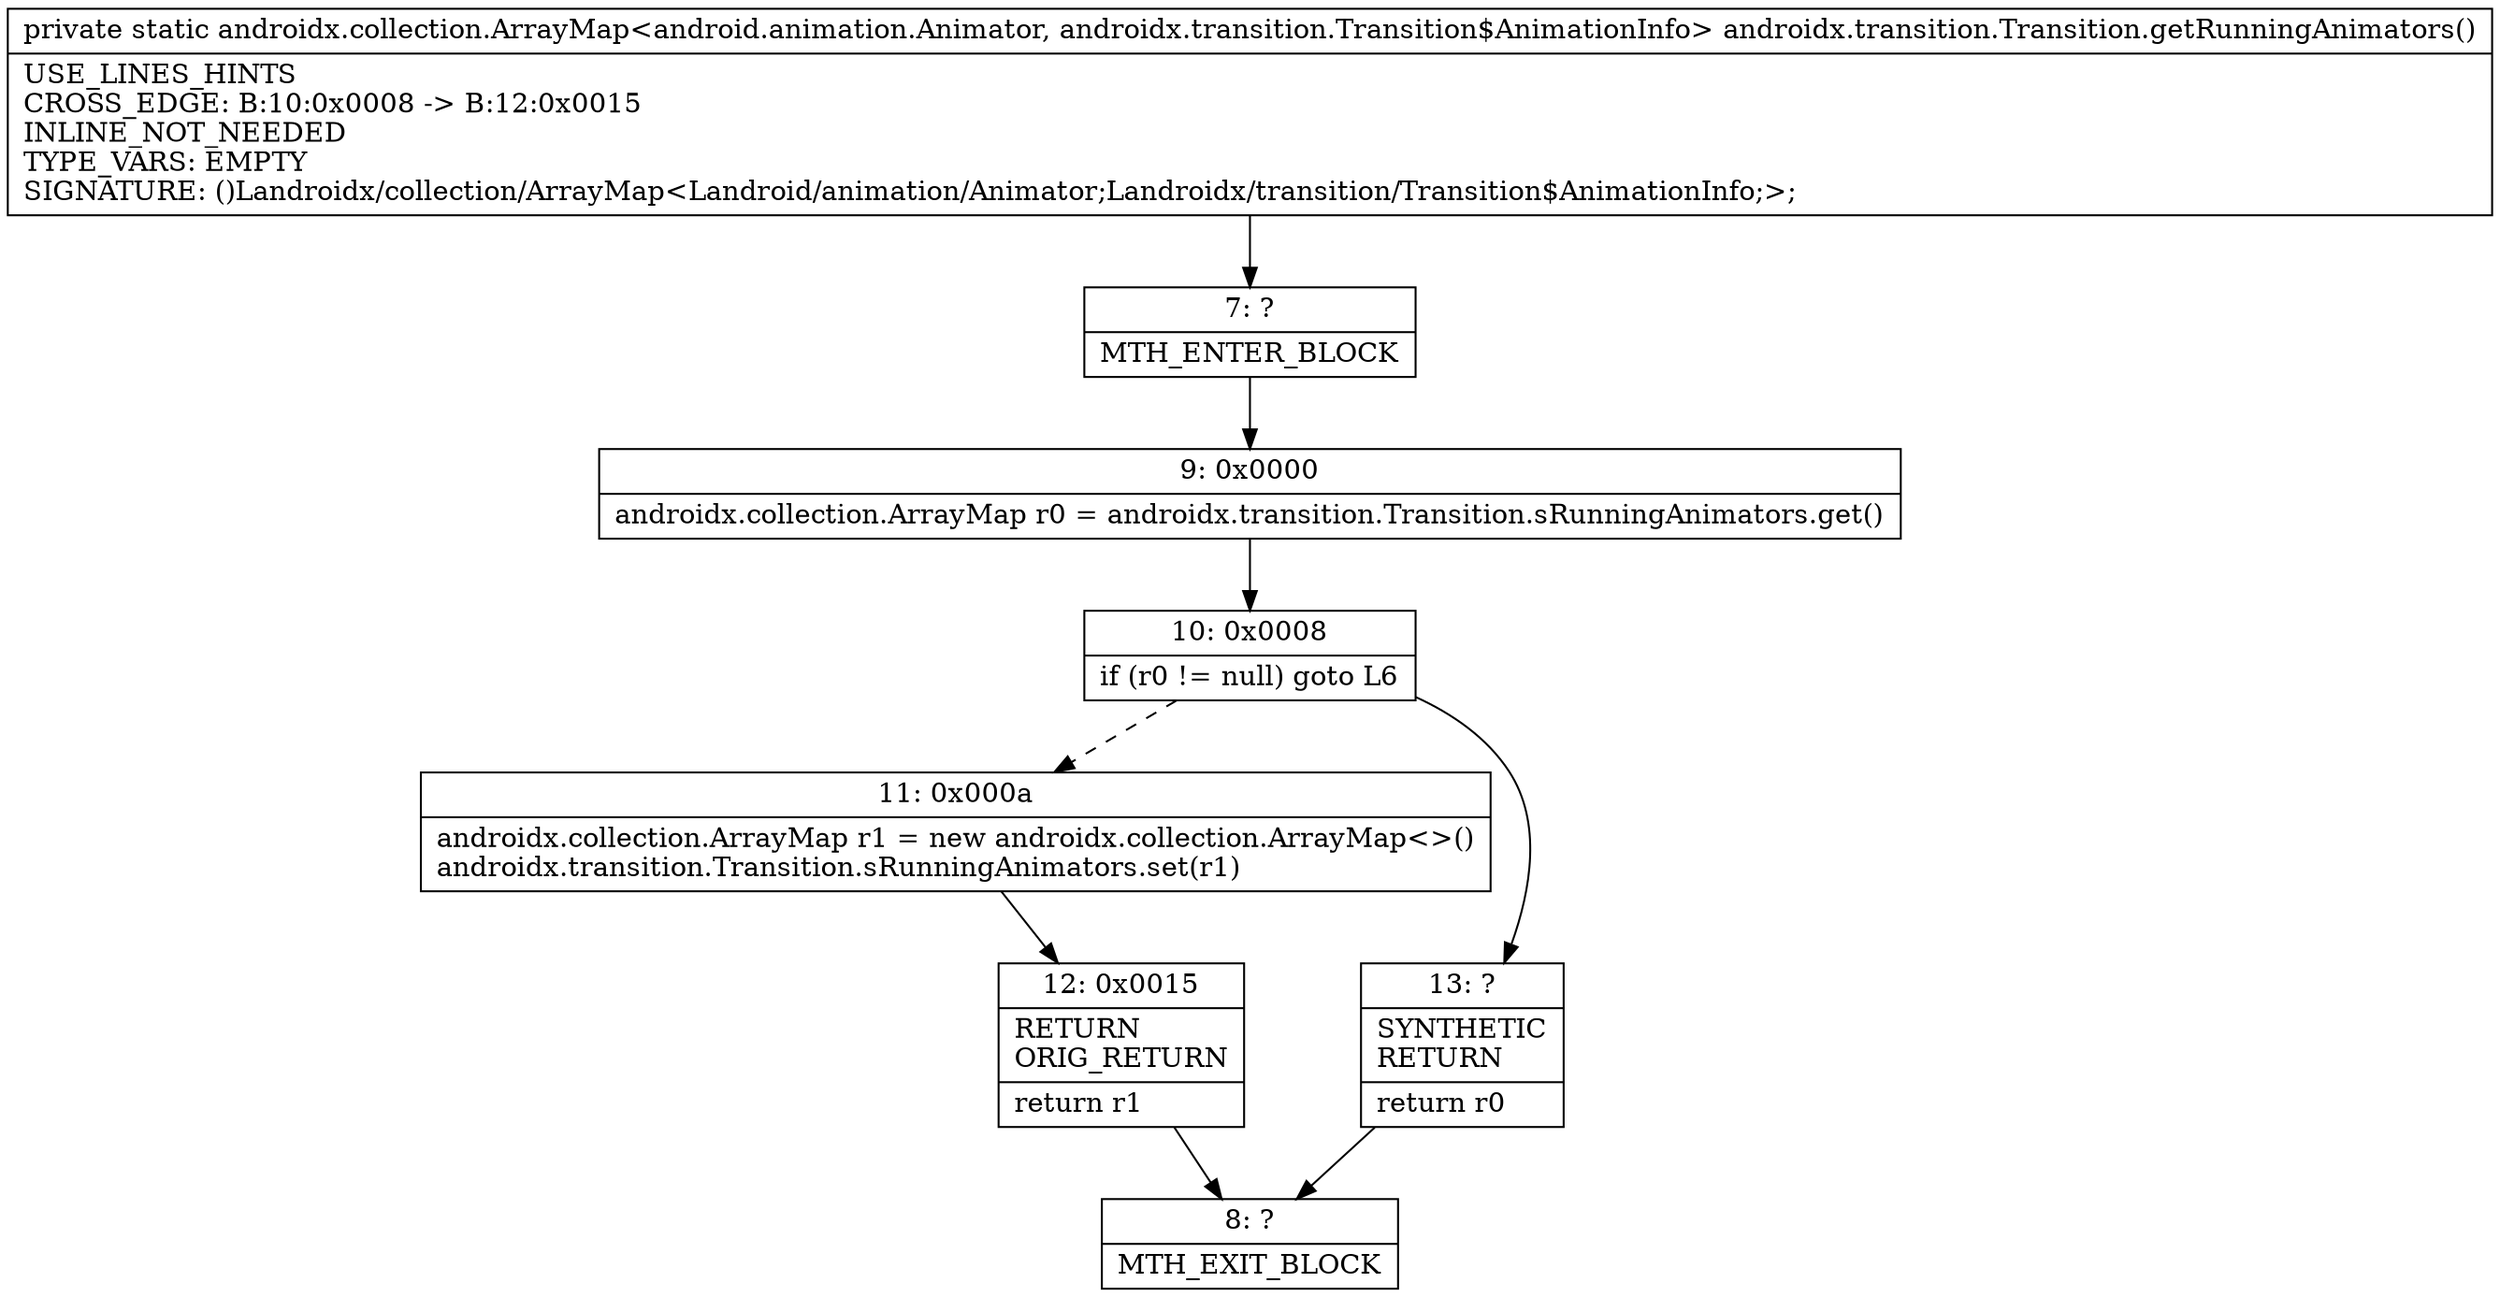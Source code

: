 digraph "CFG forandroidx.transition.Transition.getRunningAnimators()Landroidx\/collection\/ArrayMap;" {
Node_7 [shape=record,label="{7\:\ ?|MTH_ENTER_BLOCK\l}"];
Node_9 [shape=record,label="{9\:\ 0x0000|androidx.collection.ArrayMap r0 = androidx.transition.Transition.sRunningAnimators.get()\l}"];
Node_10 [shape=record,label="{10\:\ 0x0008|if (r0 != null) goto L6\l}"];
Node_11 [shape=record,label="{11\:\ 0x000a|androidx.collection.ArrayMap r1 = new androidx.collection.ArrayMap\<\>()\landroidx.transition.Transition.sRunningAnimators.set(r1)\l}"];
Node_12 [shape=record,label="{12\:\ 0x0015|RETURN\lORIG_RETURN\l|return r1\l}"];
Node_8 [shape=record,label="{8\:\ ?|MTH_EXIT_BLOCK\l}"];
Node_13 [shape=record,label="{13\:\ ?|SYNTHETIC\lRETURN\l|return r0\l}"];
MethodNode[shape=record,label="{private static androidx.collection.ArrayMap\<android.animation.Animator, androidx.transition.Transition$AnimationInfo\> androidx.transition.Transition.getRunningAnimators()  | USE_LINES_HINTS\lCROSS_EDGE: B:10:0x0008 \-\> B:12:0x0015\lINLINE_NOT_NEEDED\lTYPE_VARS: EMPTY\lSIGNATURE: ()Landroidx\/collection\/ArrayMap\<Landroid\/animation\/Animator;Landroidx\/transition\/Transition$AnimationInfo;\>;\l}"];
MethodNode -> Node_7;Node_7 -> Node_9;
Node_9 -> Node_10;
Node_10 -> Node_11[style=dashed];
Node_10 -> Node_13;
Node_11 -> Node_12;
Node_12 -> Node_8;
Node_13 -> Node_8;
}

